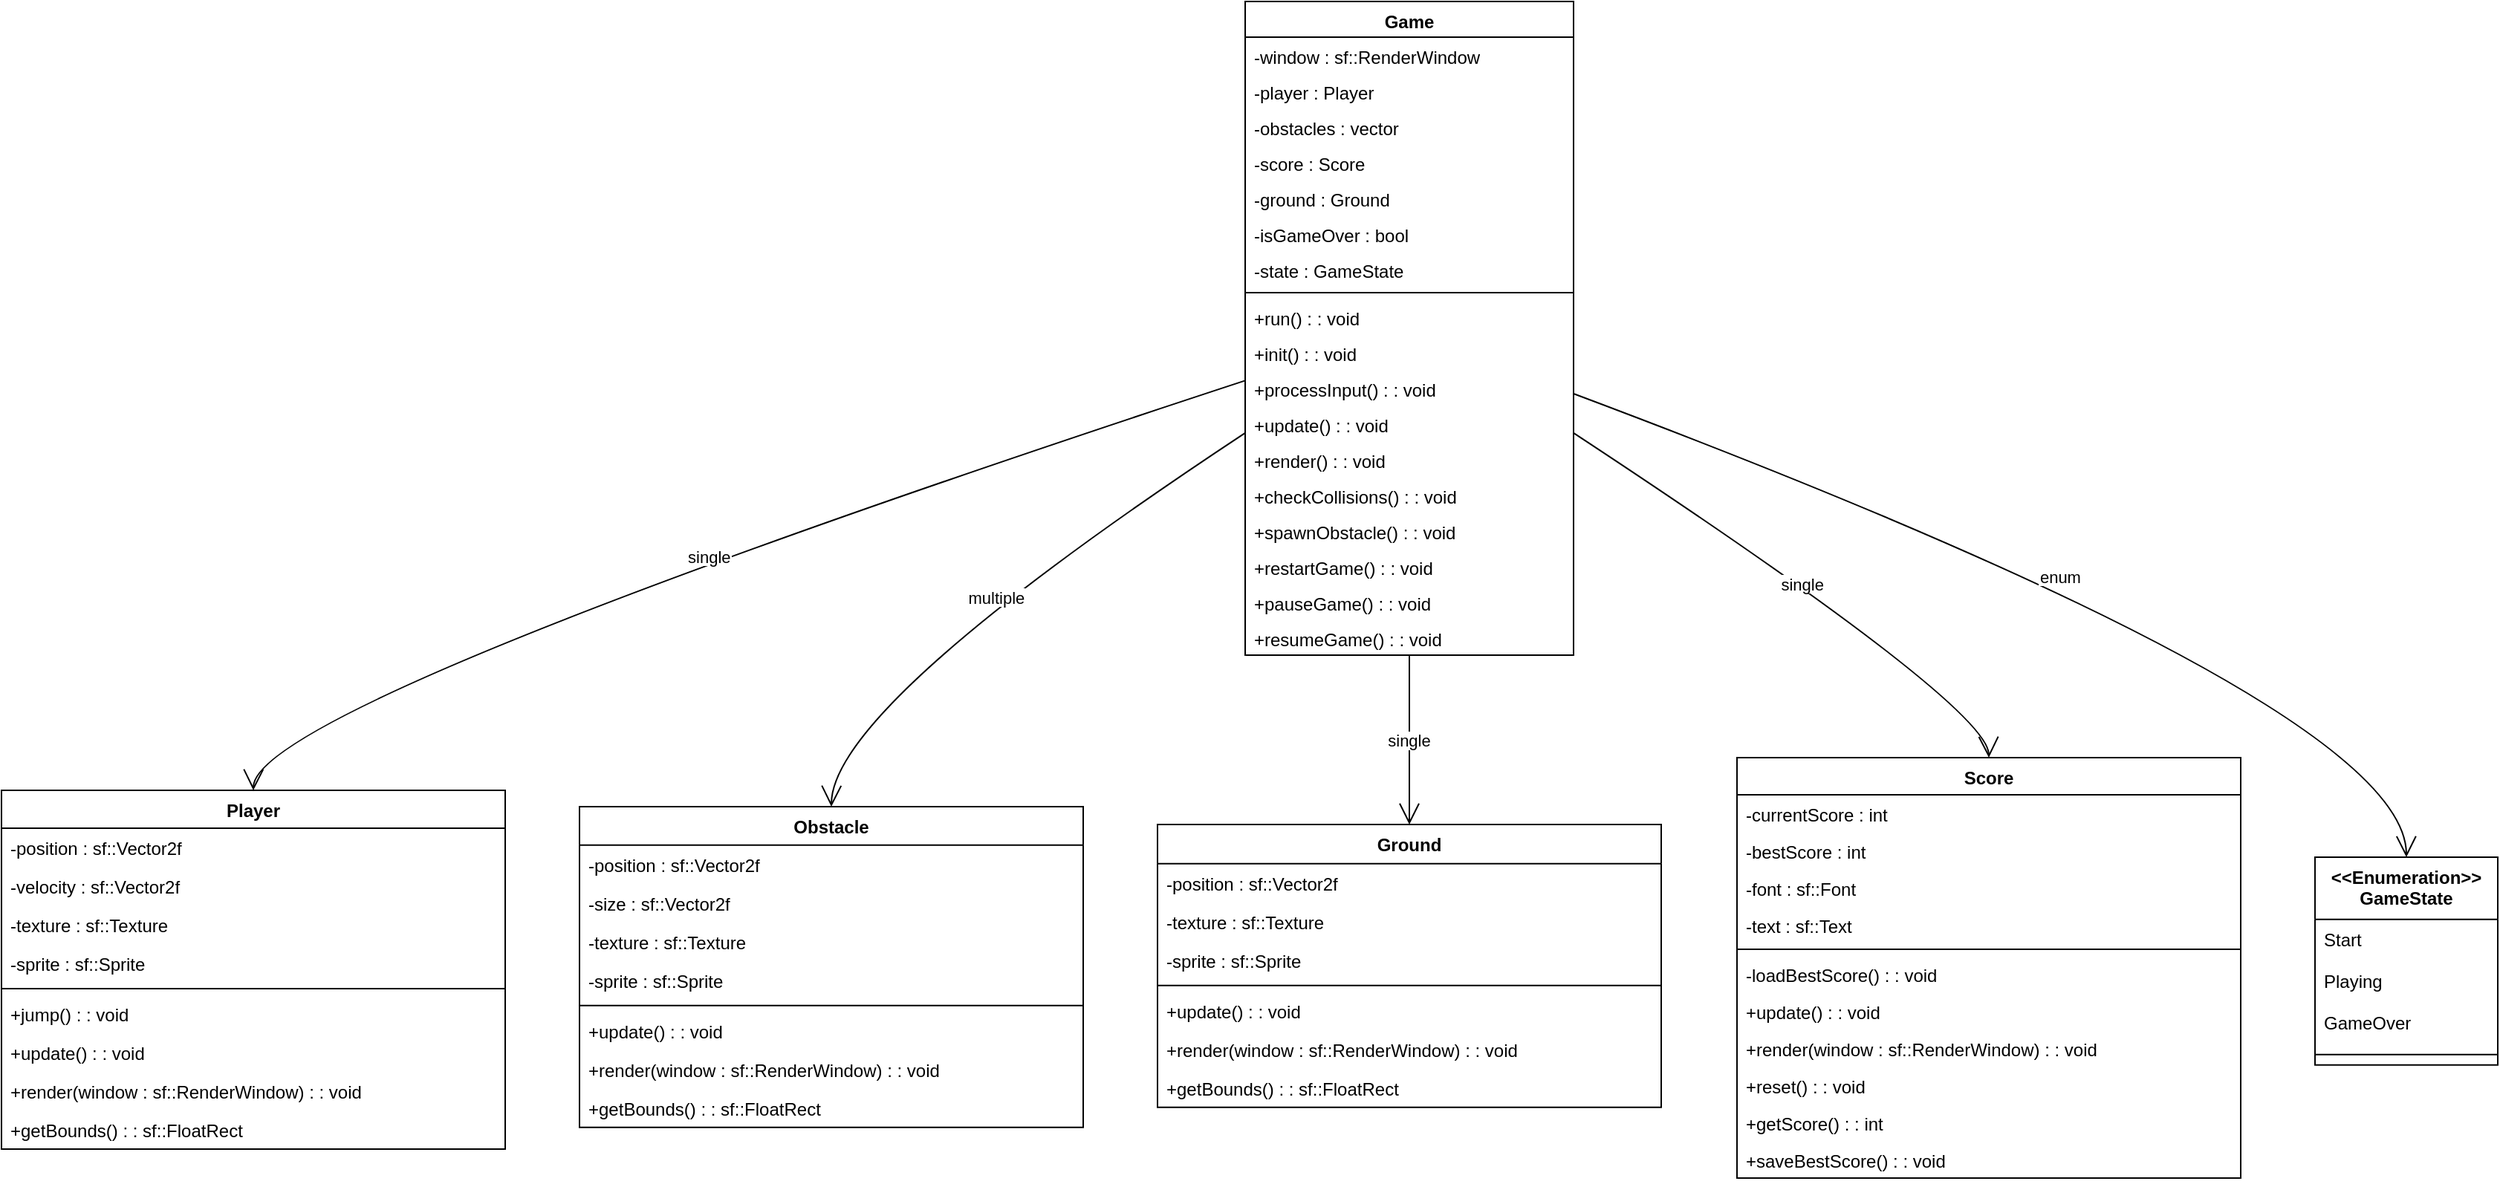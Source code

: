 <mxfile version="24.7.17" pages="3">
  <diagram name="Class" id="2NHg6Sjkso6roxGbS1gl">
    <mxGraphModel dx="2280" dy="1520" grid="1" gridSize="10" guides="1" tooltips="1" connect="1" arrows="1" fold="1" page="1" pageScale="1" pageWidth="827" pageHeight="1169" math="0" shadow="0">
      <root>
        <mxCell id="0" />
        <mxCell id="1" parent="0" />
        <mxCell id="7zaX8z3WFv0U1fQSh7Mq-1" value="Game" style="swimlane;fontStyle=1;align=center;verticalAlign=top;childLayout=stackLayout;horizontal=1;startSize=24;horizontalStack=0;resizeParent=1;resizeParentMax=0;resizeLast=0;collapsible=0;marginBottom=0;" vertex="1" parent="1">
          <mxGeometry x="857" y="280" width="221" height="440" as="geometry" />
        </mxCell>
        <mxCell id="7zaX8z3WFv0U1fQSh7Mq-2" value="-window : sf::RenderWindow" style="text;strokeColor=none;fillColor=none;align=left;verticalAlign=top;spacingLeft=4;spacingRight=4;overflow=hidden;rotatable=0;points=[[0,0.5],[1,0.5]];portConstraint=eastwest;" vertex="1" parent="7zaX8z3WFv0U1fQSh7Mq-1">
          <mxGeometry y="24" width="221" height="24" as="geometry" />
        </mxCell>
        <mxCell id="7zaX8z3WFv0U1fQSh7Mq-3" value="-player : Player" style="text;strokeColor=none;fillColor=none;align=left;verticalAlign=top;spacingLeft=4;spacingRight=4;overflow=hidden;rotatable=0;points=[[0,0.5],[1,0.5]];portConstraint=eastwest;" vertex="1" parent="7zaX8z3WFv0U1fQSh7Mq-1">
          <mxGeometry y="48" width="221" height="24" as="geometry" />
        </mxCell>
        <mxCell id="7zaX8z3WFv0U1fQSh7Mq-4" value="-obstacles : vector" style="text;strokeColor=none;fillColor=none;align=left;verticalAlign=top;spacingLeft=4;spacingRight=4;overflow=hidden;rotatable=0;points=[[0,0.5],[1,0.5]];portConstraint=eastwest;" vertex="1" parent="7zaX8z3WFv0U1fQSh7Mq-1">
          <mxGeometry y="72" width="221" height="24" as="geometry" />
        </mxCell>
        <mxCell id="7zaX8z3WFv0U1fQSh7Mq-5" value="-score : Score" style="text;strokeColor=none;fillColor=none;align=left;verticalAlign=top;spacingLeft=4;spacingRight=4;overflow=hidden;rotatable=0;points=[[0,0.5],[1,0.5]];portConstraint=eastwest;" vertex="1" parent="7zaX8z3WFv0U1fQSh7Mq-1">
          <mxGeometry y="96" width="221" height="24" as="geometry" />
        </mxCell>
        <mxCell id="7zaX8z3WFv0U1fQSh7Mq-6" value="-ground : Ground" style="text;strokeColor=none;fillColor=none;align=left;verticalAlign=top;spacingLeft=4;spacingRight=4;overflow=hidden;rotatable=0;points=[[0,0.5],[1,0.5]];portConstraint=eastwest;" vertex="1" parent="7zaX8z3WFv0U1fQSh7Mq-1">
          <mxGeometry y="120" width="221" height="24" as="geometry" />
        </mxCell>
        <mxCell id="7zaX8z3WFv0U1fQSh7Mq-7" value="-isGameOver : bool" style="text;strokeColor=none;fillColor=none;align=left;verticalAlign=top;spacingLeft=4;spacingRight=4;overflow=hidden;rotatable=0;points=[[0,0.5],[1,0.5]];portConstraint=eastwest;" vertex="1" parent="7zaX8z3WFv0U1fQSh7Mq-1">
          <mxGeometry y="144" width="221" height="24" as="geometry" />
        </mxCell>
        <mxCell id="7zaX8z3WFv0U1fQSh7Mq-8" value="-state : GameState" style="text;strokeColor=none;fillColor=none;align=left;verticalAlign=top;spacingLeft=4;spacingRight=4;overflow=hidden;rotatable=0;points=[[0,0.5],[1,0.5]];portConstraint=eastwest;" vertex="1" parent="7zaX8z3WFv0U1fQSh7Mq-1">
          <mxGeometry y="168" width="221" height="24" as="geometry" />
        </mxCell>
        <mxCell id="7zaX8z3WFv0U1fQSh7Mq-9" style="line;strokeWidth=1;fillColor=none;align=left;verticalAlign=middle;spacingTop=-1;spacingLeft=3;spacingRight=3;rotatable=0;labelPosition=right;points=[];portConstraint=eastwest;strokeColor=inherit;" vertex="1" parent="7zaX8z3WFv0U1fQSh7Mq-1">
          <mxGeometry y="192" width="221" height="8" as="geometry" />
        </mxCell>
        <mxCell id="7zaX8z3WFv0U1fQSh7Mq-10" value="+run() : : void" style="text;strokeColor=none;fillColor=none;align=left;verticalAlign=top;spacingLeft=4;spacingRight=4;overflow=hidden;rotatable=0;points=[[0,0.5],[1,0.5]];portConstraint=eastwest;" vertex="1" parent="7zaX8z3WFv0U1fQSh7Mq-1">
          <mxGeometry y="200" width="221" height="24" as="geometry" />
        </mxCell>
        <mxCell id="7zaX8z3WFv0U1fQSh7Mq-11" value="+init() : : void" style="text;strokeColor=none;fillColor=none;align=left;verticalAlign=top;spacingLeft=4;spacingRight=4;overflow=hidden;rotatable=0;points=[[0,0.5],[1,0.5]];portConstraint=eastwest;" vertex="1" parent="7zaX8z3WFv0U1fQSh7Mq-1">
          <mxGeometry y="224" width="221" height="24" as="geometry" />
        </mxCell>
        <mxCell id="7zaX8z3WFv0U1fQSh7Mq-12" value="+processInput() : : void" style="text;strokeColor=none;fillColor=none;align=left;verticalAlign=top;spacingLeft=4;spacingRight=4;overflow=hidden;rotatable=0;points=[[0,0.5],[1,0.5]];portConstraint=eastwest;" vertex="1" parent="7zaX8z3WFv0U1fQSh7Mq-1">
          <mxGeometry y="248" width="221" height="24" as="geometry" />
        </mxCell>
        <mxCell id="7zaX8z3WFv0U1fQSh7Mq-13" value="+update() : : void" style="text;strokeColor=none;fillColor=none;align=left;verticalAlign=top;spacingLeft=4;spacingRight=4;overflow=hidden;rotatable=0;points=[[0,0.5],[1,0.5]];portConstraint=eastwest;" vertex="1" parent="7zaX8z3WFv0U1fQSh7Mq-1">
          <mxGeometry y="272" width="221" height="24" as="geometry" />
        </mxCell>
        <mxCell id="7zaX8z3WFv0U1fQSh7Mq-14" value="+render() : : void" style="text;strokeColor=none;fillColor=none;align=left;verticalAlign=top;spacingLeft=4;spacingRight=4;overflow=hidden;rotatable=0;points=[[0,0.5],[1,0.5]];portConstraint=eastwest;" vertex="1" parent="7zaX8z3WFv0U1fQSh7Mq-1">
          <mxGeometry y="296" width="221" height="24" as="geometry" />
        </mxCell>
        <mxCell id="7zaX8z3WFv0U1fQSh7Mq-15" value="+checkCollisions() : : void" style="text;strokeColor=none;fillColor=none;align=left;verticalAlign=top;spacingLeft=4;spacingRight=4;overflow=hidden;rotatable=0;points=[[0,0.5],[1,0.5]];portConstraint=eastwest;" vertex="1" parent="7zaX8z3WFv0U1fQSh7Mq-1">
          <mxGeometry y="320" width="221" height="24" as="geometry" />
        </mxCell>
        <mxCell id="7zaX8z3WFv0U1fQSh7Mq-16" value="+spawnObstacle() : : void" style="text;strokeColor=none;fillColor=none;align=left;verticalAlign=top;spacingLeft=4;spacingRight=4;overflow=hidden;rotatable=0;points=[[0,0.5],[1,0.5]];portConstraint=eastwest;" vertex="1" parent="7zaX8z3WFv0U1fQSh7Mq-1">
          <mxGeometry y="344" width="221" height="24" as="geometry" />
        </mxCell>
        <mxCell id="7zaX8z3WFv0U1fQSh7Mq-17" value="+restartGame() : : void" style="text;strokeColor=none;fillColor=none;align=left;verticalAlign=top;spacingLeft=4;spacingRight=4;overflow=hidden;rotatable=0;points=[[0,0.5],[1,0.5]];portConstraint=eastwest;" vertex="1" parent="7zaX8z3WFv0U1fQSh7Mq-1">
          <mxGeometry y="368" width="221" height="24" as="geometry" />
        </mxCell>
        <mxCell id="7zaX8z3WFv0U1fQSh7Mq-18" value="+pauseGame() : : void" style="text;strokeColor=none;fillColor=none;align=left;verticalAlign=top;spacingLeft=4;spacingRight=4;overflow=hidden;rotatable=0;points=[[0,0.5],[1,0.5]];portConstraint=eastwest;" vertex="1" parent="7zaX8z3WFv0U1fQSh7Mq-1">
          <mxGeometry y="392" width="221" height="24" as="geometry" />
        </mxCell>
        <mxCell id="7zaX8z3WFv0U1fQSh7Mq-19" value="+resumeGame() : : void" style="text;strokeColor=none;fillColor=none;align=left;verticalAlign=top;spacingLeft=4;spacingRight=4;overflow=hidden;rotatable=0;points=[[0,0.5],[1,0.5]];portConstraint=eastwest;" vertex="1" parent="7zaX8z3WFv0U1fQSh7Mq-1">
          <mxGeometry y="416" width="221" height="24" as="geometry" />
        </mxCell>
        <mxCell id="7zaX8z3WFv0U1fQSh7Mq-20" value="Player" style="swimlane;fontStyle=1;align=center;verticalAlign=top;childLayout=stackLayout;horizontal=1;startSize=25.5;horizontalStack=0;resizeParent=1;resizeParentMax=0;resizeLast=0;collapsible=0;marginBottom=0;" vertex="1" parent="1">
          <mxGeometry x="20" y="811" width="339" height="241.5" as="geometry" />
        </mxCell>
        <mxCell id="7zaX8z3WFv0U1fQSh7Mq-21" value="-position : sf::Vector2f" style="text;strokeColor=none;fillColor=none;align=left;verticalAlign=top;spacingLeft=4;spacingRight=4;overflow=hidden;rotatable=0;points=[[0,0.5],[1,0.5]];portConstraint=eastwest;" vertex="1" parent="7zaX8z3WFv0U1fQSh7Mq-20">
          <mxGeometry y="25.5" width="339" height="26" as="geometry" />
        </mxCell>
        <mxCell id="7zaX8z3WFv0U1fQSh7Mq-22" value="-velocity : sf::Vector2f" style="text;strokeColor=none;fillColor=none;align=left;verticalAlign=top;spacingLeft=4;spacingRight=4;overflow=hidden;rotatable=0;points=[[0,0.5],[1,0.5]];portConstraint=eastwest;" vertex="1" parent="7zaX8z3WFv0U1fQSh7Mq-20">
          <mxGeometry y="51.5" width="339" height="26" as="geometry" />
        </mxCell>
        <mxCell id="7zaX8z3WFv0U1fQSh7Mq-23" value="-texture : sf::Texture" style="text;strokeColor=none;fillColor=none;align=left;verticalAlign=top;spacingLeft=4;spacingRight=4;overflow=hidden;rotatable=0;points=[[0,0.5],[1,0.5]];portConstraint=eastwest;" vertex="1" parent="7zaX8z3WFv0U1fQSh7Mq-20">
          <mxGeometry y="77.5" width="339" height="26" as="geometry" />
        </mxCell>
        <mxCell id="7zaX8z3WFv0U1fQSh7Mq-24" value="-sprite : sf::Sprite" style="text;strokeColor=none;fillColor=none;align=left;verticalAlign=top;spacingLeft=4;spacingRight=4;overflow=hidden;rotatable=0;points=[[0,0.5],[1,0.5]];portConstraint=eastwest;" vertex="1" parent="7zaX8z3WFv0U1fQSh7Mq-20">
          <mxGeometry y="103.5" width="339" height="26" as="geometry" />
        </mxCell>
        <mxCell id="7zaX8z3WFv0U1fQSh7Mq-25" style="line;strokeWidth=1;fillColor=none;align=left;verticalAlign=middle;spacingTop=-1;spacingLeft=3;spacingRight=3;rotatable=0;labelPosition=right;points=[];portConstraint=eastwest;strokeColor=inherit;" vertex="1" parent="7zaX8z3WFv0U1fQSh7Mq-20">
          <mxGeometry y="129.5" width="339" height="8" as="geometry" />
        </mxCell>
        <mxCell id="7zaX8z3WFv0U1fQSh7Mq-26" value="+jump() : : void" style="text;strokeColor=none;fillColor=none;align=left;verticalAlign=top;spacingLeft=4;spacingRight=4;overflow=hidden;rotatable=0;points=[[0,0.5],[1,0.5]];portConstraint=eastwest;" vertex="1" parent="7zaX8z3WFv0U1fQSh7Mq-20">
          <mxGeometry y="137.5" width="339" height="26" as="geometry" />
        </mxCell>
        <mxCell id="7zaX8z3WFv0U1fQSh7Mq-27" value="+update() : : void" style="text;strokeColor=none;fillColor=none;align=left;verticalAlign=top;spacingLeft=4;spacingRight=4;overflow=hidden;rotatable=0;points=[[0,0.5],[1,0.5]];portConstraint=eastwest;" vertex="1" parent="7zaX8z3WFv0U1fQSh7Mq-20">
          <mxGeometry y="163.5" width="339" height="26" as="geometry" />
        </mxCell>
        <mxCell id="7zaX8z3WFv0U1fQSh7Mq-28" value="+render(window : sf::RenderWindow) : : void" style="text;strokeColor=none;fillColor=none;align=left;verticalAlign=top;spacingLeft=4;spacingRight=4;overflow=hidden;rotatable=0;points=[[0,0.5],[1,0.5]];portConstraint=eastwest;" vertex="1" parent="7zaX8z3WFv0U1fQSh7Mq-20">
          <mxGeometry y="189.5" width="339" height="26" as="geometry" />
        </mxCell>
        <mxCell id="7zaX8z3WFv0U1fQSh7Mq-29" value="+getBounds() : : sf::FloatRect" style="text;strokeColor=none;fillColor=none;align=left;verticalAlign=top;spacingLeft=4;spacingRight=4;overflow=hidden;rotatable=0;points=[[0,0.5],[1,0.5]];portConstraint=eastwest;" vertex="1" parent="7zaX8z3WFv0U1fQSh7Mq-20">
          <mxGeometry y="215.5" width="339" height="26" as="geometry" />
        </mxCell>
        <mxCell id="7zaX8z3WFv0U1fQSh7Mq-30" value="Obstacle" style="swimlane;fontStyle=1;align=center;verticalAlign=top;childLayout=stackLayout;horizontal=1;startSize=25.875;horizontalStack=0;resizeParent=1;resizeParentMax=0;resizeLast=0;collapsible=0;marginBottom=0;" vertex="1" parent="1">
          <mxGeometry x="409" y="822" width="339" height="215.875" as="geometry" />
        </mxCell>
        <mxCell id="7zaX8z3WFv0U1fQSh7Mq-31" value="-position : sf::Vector2f" style="text;strokeColor=none;fillColor=none;align=left;verticalAlign=top;spacingLeft=4;spacingRight=4;overflow=hidden;rotatable=0;points=[[0,0.5],[1,0.5]];portConstraint=eastwest;" vertex="1" parent="7zaX8z3WFv0U1fQSh7Mq-30">
          <mxGeometry y="25.875" width="339" height="26" as="geometry" />
        </mxCell>
        <mxCell id="7zaX8z3WFv0U1fQSh7Mq-32" value="-size : sf::Vector2f" style="text;strokeColor=none;fillColor=none;align=left;verticalAlign=top;spacingLeft=4;spacingRight=4;overflow=hidden;rotatable=0;points=[[0,0.5],[1,0.5]];portConstraint=eastwest;" vertex="1" parent="7zaX8z3WFv0U1fQSh7Mq-30">
          <mxGeometry y="51.875" width="339" height="26" as="geometry" />
        </mxCell>
        <mxCell id="7zaX8z3WFv0U1fQSh7Mq-33" value="-texture : sf::Texture" style="text;strokeColor=none;fillColor=none;align=left;verticalAlign=top;spacingLeft=4;spacingRight=4;overflow=hidden;rotatable=0;points=[[0,0.5],[1,0.5]];portConstraint=eastwest;" vertex="1" parent="7zaX8z3WFv0U1fQSh7Mq-30">
          <mxGeometry y="77.875" width="339" height="26" as="geometry" />
        </mxCell>
        <mxCell id="7zaX8z3WFv0U1fQSh7Mq-34" value="-sprite : sf::Sprite" style="text;strokeColor=none;fillColor=none;align=left;verticalAlign=top;spacingLeft=4;spacingRight=4;overflow=hidden;rotatable=0;points=[[0,0.5],[1,0.5]];portConstraint=eastwest;" vertex="1" parent="7zaX8z3WFv0U1fQSh7Mq-30">
          <mxGeometry y="103.875" width="339" height="26" as="geometry" />
        </mxCell>
        <mxCell id="7zaX8z3WFv0U1fQSh7Mq-35" style="line;strokeWidth=1;fillColor=none;align=left;verticalAlign=middle;spacingTop=-1;spacingLeft=3;spacingRight=3;rotatable=0;labelPosition=right;points=[];portConstraint=eastwest;strokeColor=inherit;" vertex="1" parent="7zaX8z3WFv0U1fQSh7Mq-30">
          <mxGeometry y="129.875" width="339" height="8" as="geometry" />
        </mxCell>
        <mxCell id="7zaX8z3WFv0U1fQSh7Mq-36" value="+update() : : void" style="text;strokeColor=none;fillColor=none;align=left;verticalAlign=top;spacingLeft=4;spacingRight=4;overflow=hidden;rotatable=0;points=[[0,0.5],[1,0.5]];portConstraint=eastwest;" vertex="1" parent="7zaX8z3WFv0U1fQSh7Mq-30">
          <mxGeometry y="137.875" width="339" height="26" as="geometry" />
        </mxCell>
        <mxCell id="7zaX8z3WFv0U1fQSh7Mq-37" value="+render(window : sf::RenderWindow) : : void" style="text;strokeColor=none;fillColor=none;align=left;verticalAlign=top;spacingLeft=4;spacingRight=4;overflow=hidden;rotatable=0;points=[[0,0.5],[1,0.5]];portConstraint=eastwest;" vertex="1" parent="7zaX8z3WFv0U1fQSh7Mq-30">
          <mxGeometry y="163.875" width="339" height="26" as="geometry" />
        </mxCell>
        <mxCell id="7zaX8z3WFv0U1fQSh7Mq-38" value="+getBounds() : : sf::FloatRect" style="text;strokeColor=none;fillColor=none;align=left;verticalAlign=top;spacingLeft=4;spacingRight=4;overflow=hidden;rotatable=0;points=[[0,0.5],[1,0.5]];portConstraint=eastwest;" vertex="1" parent="7zaX8z3WFv0U1fQSh7Mq-30">
          <mxGeometry y="189.875" width="339" height="26" as="geometry" />
        </mxCell>
        <mxCell id="7zaX8z3WFv0U1fQSh7Mq-39" value="Ground" style="swimlane;fontStyle=1;align=center;verticalAlign=top;childLayout=stackLayout;horizontal=1;startSize=26.357;horizontalStack=0;resizeParent=1;resizeParentMax=0;resizeLast=0;collapsible=0;marginBottom=0;" vertex="1" parent="1">
          <mxGeometry x="798" y="834" width="339" height="190.357" as="geometry" />
        </mxCell>
        <mxCell id="7zaX8z3WFv0U1fQSh7Mq-40" value="-position : sf::Vector2f" style="text;strokeColor=none;fillColor=none;align=left;verticalAlign=top;spacingLeft=4;spacingRight=4;overflow=hidden;rotatable=0;points=[[0,0.5],[1,0.5]];portConstraint=eastwest;" vertex="1" parent="7zaX8z3WFv0U1fQSh7Mq-39">
          <mxGeometry y="26.357" width="339" height="26" as="geometry" />
        </mxCell>
        <mxCell id="7zaX8z3WFv0U1fQSh7Mq-41" value="-texture : sf::Texture" style="text;strokeColor=none;fillColor=none;align=left;verticalAlign=top;spacingLeft=4;spacingRight=4;overflow=hidden;rotatable=0;points=[[0,0.5],[1,0.5]];portConstraint=eastwest;" vertex="1" parent="7zaX8z3WFv0U1fQSh7Mq-39">
          <mxGeometry y="52.357" width="339" height="26" as="geometry" />
        </mxCell>
        <mxCell id="7zaX8z3WFv0U1fQSh7Mq-42" value="-sprite : sf::Sprite" style="text;strokeColor=none;fillColor=none;align=left;verticalAlign=top;spacingLeft=4;spacingRight=4;overflow=hidden;rotatable=0;points=[[0,0.5],[1,0.5]];portConstraint=eastwest;" vertex="1" parent="7zaX8z3WFv0U1fQSh7Mq-39">
          <mxGeometry y="78.357" width="339" height="26" as="geometry" />
        </mxCell>
        <mxCell id="7zaX8z3WFv0U1fQSh7Mq-43" style="line;strokeWidth=1;fillColor=none;align=left;verticalAlign=middle;spacingTop=-1;spacingLeft=3;spacingRight=3;rotatable=0;labelPosition=right;points=[];portConstraint=eastwest;strokeColor=inherit;" vertex="1" parent="7zaX8z3WFv0U1fQSh7Mq-39">
          <mxGeometry y="104.357" width="339" height="8" as="geometry" />
        </mxCell>
        <mxCell id="7zaX8z3WFv0U1fQSh7Mq-44" value="+update() : : void" style="text;strokeColor=none;fillColor=none;align=left;verticalAlign=top;spacingLeft=4;spacingRight=4;overflow=hidden;rotatable=0;points=[[0,0.5],[1,0.5]];portConstraint=eastwest;" vertex="1" parent="7zaX8z3WFv0U1fQSh7Mq-39">
          <mxGeometry y="112.357" width="339" height="26" as="geometry" />
        </mxCell>
        <mxCell id="7zaX8z3WFv0U1fQSh7Mq-45" value="+render(window : sf::RenderWindow) : : void" style="text;strokeColor=none;fillColor=none;align=left;verticalAlign=top;spacingLeft=4;spacingRight=4;overflow=hidden;rotatable=0;points=[[0,0.5],[1,0.5]];portConstraint=eastwest;" vertex="1" parent="7zaX8z3WFv0U1fQSh7Mq-39">
          <mxGeometry y="138.357" width="339" height="26" as="geometry" />
        </mxCell>
        <mxCell id="7zaX8z3WFv0U1fQSh7Mq-46" value="+getBounds() : : sf::FloatRect" style="text;strokeColor=none;fillColor=none;align=left;verticalAlign=top;spacingLeft=4;spacingRight=4;overflow=hidden;rotatable=0;points=[[0,0.5],[1,0.5]];portConstraint=eastwest;" vertex="1" parent="7zaX8z3WFv0U1fQSh7Mq-39">
          <mxGeometry y="164.357" width="339" height="26" as="geometry" />
        </mxCell>
        <mxCell id="7zaX8z3WFv0U1fQSh7Mq-47" value="Score" style="swimlane;fontStyle=1;align=center;verticalAlign=top;childLayout=stackLayout;horizontal=1;startSize=24.955;horizontalStack=0;resizeParent=1;resizeParentMax=0;resizeLast=0;collapsible=0;marginBottom=0;" vertex="1" parent="1">
          <mxGeometry x="1188" y="789" width="339" height="282.955" as="geometry" />
        </mxCell>
        <mxCell id="7zaX8z3WFv0U1fQSh7Mq-48" value="-currentScore : int" style="text;strokeColor=none;fillColor=none;align=left;verticalAlign=top;spacingLeft=4;spacingRight=4;overflow=hidden;rotatable=0;points=[[0,0.5],[1,0.5]];portConstraint=eastwest;" vertex="1" parent="7zaX8z3WFv0U1fQSh7Mq-47">
          <mxGeometry y="24.955" width="339" height="25" as="geometry" />
        </mxCell>
        <mxCell id="7zaX8z3WFv0U1fQSh7Mq-49" value="-bestScore : int" style="text;strokeColor=none;fillColor=none;align=left;verticalAlign=top;spacingLeft=4;spacingRight=4;overflow=hidden;rotatable=0;points=[[0,0.5],[1,0.5]];portConstraint=eastwest;" vertex="1" parent="7zaX8z3WFv0U1fQSh7Mq-47">
          <mxGeometry y="49.955" width="339" height="25" as="geometry" />
        </mxCell>
        <mxCell id="7zaX8z3WFv0U1fQSh7Mq-50" value="-font : sf::Font" style="text;strokeColor=none;fillColor=none;align=left;verticalAlign=top;spacingLeft=4;spacingRight=4;overflow=hidden;rotatable=0;points=[[0,0.5],[1,0.5]];portConstraint=eastwest;" vertex="1" parent="7zaX8z3WFv0U1fQSh7Mq-47">
          <mxGeometry y="74.955" width="339" height="25" as="geometry" />
        </mxCell>
        <mxCell id="7zaX8z3WFv0U1fQSh7Mq-51" value="-text : sf::Text" style="text;strokeColor=none;fillColor=none;align=left;verticalAlign=top;spacingLeft=4;spacingRight=4;overflow=hidden;rotatable=0;points=[[0,0.5],[1,0.5]];portConstraint=eastwest;" vertex="1" parent="7zaX8z3WFv0U1fQSh7Mq-47">
          <mxGeometry y="99.955" width="339" height="25" as="geometry" />
        </mxCell>
        <mxCell id="7zaX8z3WFv0U1fQSh7Mq-52" style="line;strokeWidth=1;fillColor=none;align=left;verticalAlign=middle;spacingTop=-1;spacingLeft=3;spacingRight=3;rotatable=0;labelPosition=right;points=[];portConstraint=eastwest;strokeColor=inherit;" vertex="1" parent="7zaX8z3WFv0U1fQSh7Mq-47">
          <mxGeometry y="124.955" width="339" height="8" as="geometry" />
        </mxCell>
        <mxCell id="7zaX8z3WFv0U1fQSh7Mq-53" value="-loadBestScore() : : void" style="text;strokeColor=none;fillColor=none;align=left;verticalAlign=top;spacingLeft=4;spacingRight=4;overflow=hidden;rotatable=0;points=[[0,0.5],[1,0.5]];portConstraint=eastwest;" vertex="1" parent="7zaX8z3WFv0U1fQSh7Mq-47">
          <mxGeometry y="132.955" width="339" height="25" as="geometry" />
        </mxCell>
        <mxCell id="7zaX8z3WFv0U1fQSh7Mq-54" value="+update() : : void" style="text;strokeColor=none;fillColor=none;align=left;verticalAlign=top;spacingLeft=4;spacingRight=4;overflow=hidden;rotatable=0;points=[[0,0.5],[1,0.5]];portConstraint=eastwest;" vertex="1" parent="7zaX8z3WFv0U1fQSh7Mq-47">
          <mxGeometry y="157.955" width="339" height="25" as="geometry" />
        </mxCell>
        <mxCell id="7zaX8z3WFv0U1fQSh7Mq-55" value="+render(window : sf::RenderWindow) : : void" style="text;strokeColor=none;fillColor=none;align=left;verticalAlign=top;spacingLeft=4;spacingRight=4;overflow=hidden;rotatable=0;points=[[0,0.5],[1,0.5]];portConstraint=eastwest;" vertex="1" parent="7zaX8z3WFv0U1fQSh7Mq-47">
          <mxGeometry y="182.955" width="339" height="25" as="geometry" />
        </mxCell>
        <mxCell id="7zaX8z3WFv0U1fQSh7Mq-56" value="+reset() : : void" style="text;strokeColor=none;fillColor=none;align=left;verticalAlign=top;spacingLeft=4;spacingRight=4;overflow=hidden;rotatable=0;points=[[0,0.5],[1,0.5]];portConstraint=eastwest;" vertex="1" parent="7zaX8z3WFv0U1fQSh7Mq-47">
          <mxGeometry y="207.955" width="339" height="25" as="geometry" />
        </mxCell>
        <mxCell id="7zaX8z3WFv0U1fQSh7Mq-57" value="+getScore() : : int" style="text;strokeColor=none;fillColor=none;align=left;verticalAlign=top;spacingLeft=4;spacingRight=4;overflow=hidden;rotatable=0;points=[[0,0.5],[1,0.5]];portConstraint=eastwest;" vertex="1" parent="7zaX8z3WFv0U1fQSh7Mq-47">
          <mxGeometry y="232.955" width="339" height="25" as="geometry" />
        </mxCell>
        <mxCell id="7zaX8z3WFv0U1fQSh7Mq-58" value="+saveBestScore() : : void" style="text;strokeColor=none;fillColor=none;align=left;verticalAlign=top;spacingLeft=4;spacingRight=4;overflow=hidden;rotatable=0;points=[[0,0.5],[1,0.5]];portConstraint=eastwest;" vertex="1" parent="7zaX8z3WFv0U1fQSh7Mq-47">
          <mxGeometry y="257.955" width="339" height="25" as="geometry" />
        </mxCell>
        <mxCell id="7zaX8z3WFv0U1fQSh7Mq-59" value="&lt;&lt;Enumeration&gt;&gt;&#xa;GameState" style="swimlane;fontStyle=1;align=center;verticalAlign=top;childLayout=stackLayout;horizontal=1;startSize=41.85;horizontalStack=0;resizeParent=1;resizeParentMax=0;resizeLast=0;collapsible=0;marginBottom=0;" vertex="1" parent="1">
          <mxGeometry x="1577" y="856" width="123" height="139.85" as="geometry" />
        </mxCell>
        <mxCell id="7zaX8z3WFv0U1fQSh7Mq-60" value="Start" style="text;strokeColor=none;fillColor=none;align=left;verticalAlign=top;spacingLeft=4;spacingRight=4;overflow=hidden;rotatable=0;points=[[0,0.5],[1,0.5]];portConstraint=eastwest;" vertex="1" parent="7zaX8z3WFv0U1fQSh7Mq-59">
          <mxGeometry y="41.85" width="123" height="28" as="geometry" />
        </mxCell>
        <mxCell id="7zaX8z3WFv0U1fQSh7Mq-61" value="Playing" style="text;strokeColor=none;fillColor=none;align=left;verticalAlign=top;spacingLeft=4;spacingRight=4;overflow=hidden;rotatable=0;points=[[0,0.5],[1,0.5]];portConstraint=eastwest;" vertex="1" parent="7zaX8z3WFv0U1fQSh7Mq-59">
          <mxGeometry y="69.85" width="123" height="28" as="geometry" />
        </mxCell>
        <mxCell id="7zaX8z3WFv0U1fQSh7Mq-62" value="GameOver" style="text;strokeColor=none;fillColor=none;align=left;verticalAlign=top;spacingLeft=4;spacingRight=4;overflow=hidden;rotatable=0;points=[[0,0.5],[1,0.5]];portConstraint=eastwest;" vertex="1" parent="7zaX8z3WFv0U1fQSh7Mq-59">
          <mxGeometry y="97.85" width="123" height="28" as="geometry" />
        </mxCell>
        <mxCell id="7zaX8z3WFv0U1fQSh7Mq-63" style="line;strokeWidth=1;fillColor=none;align=left;verticalAlign=middle;spacingTop=-1;spacingLeft=3;spacingRight=3;rotatable=0;labelPosition=right;points=[];portConstraint=eastwest;strokeColor=inherit;" vertex="1" parent="7zaX8z3WFv0U1fQSh7Mq-59">
          <mxGeometry y="125.85" width="123" height="14" as="geometry" />
        </mxCell>
        <mxCell id="7zaX8z3WFv0U1fQSh7Mq-64" value="single" style="curved=1;startArrow=none;endArrow=open;endSize=12;exitX=0;exitY=0.58;entryX=0.5;entryY=0;rounded=0;" edge="1" parent="1" source="7zaX8z3WFv0U1fQSh7Mq-1" target="7zaX8z3WFv0U1fQSh7Mq-20">
          <mxGeometry relative="1" as="geometry">
            <Array as="points">
              <mxPoint x="190" y="754" />
            </Array>
          </mxGeometry>
        </mxCell>
        <mxCell id="7zaX8z3WFv0U1fQSh7Mq-65" value="multiple" style="curved=1;startArrow=none;endArrow=open;endSize=12;exitX=0;exitY=0.66;entryX=0.5;entryY=0;rounded=0;" edge="1" parent="1" source="7zaX8z3WFv0U1fQSh7Mq-1" target="7zaX8z3WFv0U1fQSh7Mq-30">
          <mxGeometry relative="1" as="geometry">
            <Array as="points">
              <mxPoint x="579" y="754" />
            </Array>
          </mxGeometry>
        </mxCell>
        <mxCell id="7zaX8z3WFv0U1fQSh7Mq-66" value="single" style="curved=1;startArrow=none;endArrow=open;endSize=12;exitX=0.5;exitY=1;entryX=0.5;entryY=0;rounded=0;" edge="1" parent="1" source="7zaX8z3WFv0U1fQSh7Mq-1" target="7zaX8z3WFv0U1fQSh7Mq-39">
          <mxGeometry relative="1" as="geometry">
            <Array as="points" />
          </mxGeometry>
        </mxCell>
        <mxCell id="7zaX8z3WFv0U1fQSh7Mq-67" value="single" style="curved=1;startArrow=none;endArrow=open;endSize=12;exitX=1;exitY=0.66;entryX=0.5;entryY=0;rounded=0;" edge="1" parent="1" source="7zaX8z3WFv0U1fQSh7Mq-1" target="7zaX8z3WFv0U1fQSh7Mq-47">
          <mxGeometry relative="1" as="geometry">
            <Array as="points">
              <mxPoint x="1357" y="754" />
            </Array>
          </mxGeometry>
        </mxCell>
        <mxCell id="7zaX8z3WFv0U1fQSh7Mq-68" value="enum" style="curved=1;startArrow=none;endArrow=open;endSize=12;exitX=1;exitY=0.6;entryX=0.5;entryY=0;rounded=0;" edge="1" parent="1" source="7zaX8z3WFv0U1fQSh7Mq-1" target="7zaX8z3WFv0U1fQSh7Mq-59">
          <mxGeometry relative="1" as="geometry">
            <Array as="points">
              <mxPoint x="1638" y="754" />
            </Array>
          </mxGeometry>
        </mxCell>
      </root>
    </mxGraphModel>
  </diagram>
  <diagram id="_hH6HIeK3jGBt9jA5n2h" name="Sequence">
    <mxGraphModel dx="2565" dy="1710" grid="1" gridSize="10" guides="1" tooltips="1" connect="1" arrows="1" fold="1" page="1" pageScale="1" pageWidth="827" pageHeight="1169" math="0" shadow="0">
      <root>
        <mxCell id="0" />
        <mxCell id="1" parent="0" />
        <mxCell id="J3fCesVut0iHw7vaN_9E-34" value="Game" style="shape=umlLifeline;perimeter=lifelinePerimeter;whiteSpace=wrap;container=1;dropTarget=0;collapsible=0;recursiveResize=0;outlineConnect=0;portConstraint=eastwest;newEdgeStyle={&quot;edgeStyle&quot;:&quot;elbowEdgeStyle&quot;,&quot;elbow&quot;:&quot;vertical&quot;,&quot;curved&quot;:0,&quot;rounded&quot;:0};size=65;" vertex="1" parent="1">
          <mxGeometry x="29" y="20" width="150" height="1613" as="geometry" />
        </mxCell>
        <mxCell id="J3fCesVut0iHw7vaN_9E-35" value="Player" style="shape=umlLifeline;perimeter=lifelinePerimeter;whiteSpace=wrap;container=1;dropTarget=0;collapsible=0;recursiveResize=0;outlineConnect=0;portConstraint=eastwest;newEdgeStyle={&quot;edgeStyle&quot;:&quot;elbowEdgeStyle&quot;,&quot;elbow&quot;:&quot;vertical&quot;,&quot;curved&quot;:0,&quot;rounded&quot;:0};size=65;" vertex="1" parent="1">
          <mxGeometry x="229" y="20" width="150" height="1613" as="geometry" />
        </mxCell>
        <mxCell id="J3fCesVut0iHw7vaN_9E-36" value="Obstacle" style="shape=umlLifeline;perimeter=lifelinePerimeter;whiteSpace=wrap;container=1;dropTarget=0;collapsible=0;recursiveResize=0;outlineConnect=0;portConstraint=eastwest;newEdgeStyle={&quot;edgeStyle&quot;:&quot;elbowEdgeStyle&quot;,&quot;elbow&quot;:&quot;vertical&quot;,&quot;curved&quot;:0,&quot;rounded&quot;:0};size=65;" vertex="1" parent="1">
          <mxGeometry x="429" y="20" width="150" height="1613" as="geometry" />
        </mxCell>
        <mxCell id="J3fCesVut0iHw7vaN_9E-37" value="Ground" style="shape=umlLifeline;perimeter=lifelinePerimeter;whiteSpace=wrap;container=1;dropTarget=0;collapsible=0;recursiveResize=0;outlineConnect=0;portConstraint=eastwest;newEdgeStyle={&quot;edgeStyle&quot;:&quot;elbowEdgeStyle&quot;,&quot;elbow&quot;:&quot;vertical&quot;,&quot;curved&quot;:0,&quot;rounded&quot;:0};size=65;" vertex="1" parent="1">
          <mxGeometry x="629" y="20" width="150" height="1613" as="geometry" />
        </mxCell>
        <mxCell id="J3fCesVut0iHw7vaN_9E-38" value="Score" style="shape=umlLifeline;perimeter=lifelinePerimeter;whiteSpace=wrap;container=1;dropTarget=0;collapsible=0;recursiveResize=0;outlineConnect=0;portConstraint=eastwest;newEdgeStyle={&quot;edgeStyle&quot;:&quot;elbowEdgeStyle&quot;,&quot;elbow&quot;:&quot;vertical&quot;,&quot;curved&quot;:0,&quot;rounded&quot;:0};size=65;" vertex="1" parent="1">
          <mxGeometry x="829" y="20" width="150" height="1613" as="geometry" />
        </mxCell>
        <mxCell id="J3fCesVut0iHw7vaN_9E-39" value="loop" style="shape=umlFrame;dashed=1;pointerEvents=0;dropTarget=0;strokeColor=#B3B3B3;height=20;width=40" vertex="1" parent="1">
          <mxGeometry x="20" y="173" width="895" height="1365" as="geometry" />
        </mxCell>
        <mxCell id="J3fCesVut0iHw7vaN_9E-40" value="[Game Loop]" style="text;strokeColor=none;fillColor=none;align=center;verticalAlign=middle;whiteSpace=wrap;" vertex="1" parent="J3fCesVut0iHw7vaN_9E-39">
          <mxGeometry x="40" width="855" height="20" as="geometry" />
        </mxCell>
        <mxCell id="J3fCesVut0iHw7vaN_9E-41" value="run()" style="curved=1;endArrow=block;rounded=0;" edge="1" parent="1" source="J3fCesVut0iHw7vaN_9E-34" target="J3fCesVut0iHw7vaN_9E-34">
          <mxGeometry relative="1" as="geometry">
            <Array as="points">
              <mxPoint x="155" y="123" />
              <mxPoint x="155" y="153" />
            </Array>
          </mxGeometry>
        </mxCell>
        <mxCell id="J3fCesVut0iHw7vaN_9E-42" value="processInput()" style="curved=1;endArrow=block;rounded=0;" edge="1" parent="1" source="J3fCesVut0iHw7vaN_9E-34" target="J3fCesVut0iHw7vaN_9E-34">
          <mxGeometry relative="1" as="geometry">
            <Array as="points">
              <mxPoint x="155" y="246" />
              <mxPoint x="155" y="276" />
            </Array>
          </mxGeometry>
        </mxCell>
        <mxCell id="J3fCesVut0iHw7vaN_9E-43" value="update()" style="verticalAlign=bottom;edgeStyle=elbowEdgeStyle;elbow=vertical;curved=0;rounded=0;endArrow=block;" edge="1" parent="1" source="J3fCesVut0iHw7vaN_9E-34" target="J3fCesVut0iHw7vaN_9E-35">
          <mxGeometry relative="1" as="geometry">
            <Array as="points">
              <mxPoint x="213" y="324" />
            </Array>
          </mxGeometry>
        </mxCell>
        <mxCell id="J3fCesVut0iHw7vaN_9E-44" value="updated position" style="verticalAlign=bottom;edgeStyle=elbowEdgeStyle;elbow=vertical;curved=0;rounded=0;dashed=1;dashPattern=2 3;endArrow=block;" edge="1" parent="1" source="J3fCesVut0iHw7vaN_9E-35" target="J3fCesVut0iHw7vaN_9E-34">
          <mxGeometry relative="1" as="geometry">
            <Array as="points">
              <mxPoint x="216" y="372" />
            </Array>
          </mxGeometry>
        </mxCell>
        <mxCell id="J3fCesVut0iHw7vaN_9E-45" value="update() (loop through obstacles)" style="verticalAlign=bottom;edgeStyle=elbowEdgeStyle;elbow=vertical;curved=0;rounded=0;endArrow=block;" edge="1" parent="1" source="J3fCesVut0iHw7vaN_9E-34" target="J3fCesVut0iHw7vaN_9E-36">
          <mxGeometry relative="1" as="geometry">
            <Array as="points">
              <mxPoint x="313" y="420" />
            </Array>
          </mxGeometry>
        </mxCell>
        <mxCell id="J3fCesVut0iHw7vaN_9E-46" value="updated position" style="verticalAlign=bottom;edgeStyle=elbowEdgeStyle;elbow=vertical;curved=0;rounded=0;dashed=1;dashPattern=2 3;endArrow=block;" edge="1" parent="1" source="J3fCesVut0iHw7vaN_9E-36" target="J3fCesVut0iHw7vaN_9E-34">
          <mxGeometry relative="1" as="geometry">
            <Array as="points">
              <mxPoint x="316" y="468" />
            </Array>
          </mxGeometry>
        </mxCell>
        <mxCell id="J3fCesVut0iHw7vaN_9E-47" value="update()" style="verticalAlign=bottom;edgeStyle=elbowEdgeStyle;elbow=vertical;curved=0;rounded=0;endArrow=block;" edge="1" parent="1" source="J3fCesVut0iHw7vaN_9E-34" target="J3fCesVut0iHw7vaN_9E-37">
          <mxGeometry relative="1" as="geometry">
            <Array as="points">
              <mxPoint x="413" y="516" />
            </Array>
          </mxGeometry>
        </mxCell>
        <mxCell id="J3fCesVut0iHw7vaN_9E-48" value="updated position" style="verticalAlign=bottom;edgeStyle=elbowEdgeStyle;elbow=vertical;curved=0;rounded=0;dashed=1;dashPattern=2 3;endArrow=block;" edge="1" parent="1" source="J3fCesVut0iHw7vaN_9E-37" target="J3fCesVut0iHw7vaN_9E-34">
          <mxGeometry relative="1" as="geometry">
            <Array as="points">
              <mxPoint x="416" y="564" />
            </Array>
          </mxGeometry>
        </mxCell>
        <mxCell id="J3fCesVut0iHw7vaN_9E-49" value="checkCollisions()" style="curved=1;endArrow=block;rounded=0;" edge="1" parent="1" source="J3fCesVut0iHw7vaN_9E-34" target="J3fCesVut0iHw7vaN_9E-34">
          <mxGeometry relative="1" as="geometry">
            <Array as="points">
              <mxPoint x="155" y="612" />
              <mxPoint x="155" y="642" />
            </Array>
          </mxGeometry>
        </mxCell>
        <mxCell id="J3fCesVut0iHw7vaN_9E-50" value="getBounds()" style="verticalAlign=bottom;edgeStyle=elbowEdgeStyle;elbow=vertical;curved=0;rounded=0;endArrow=block;" edge="1" parent="1" source="J3fCesVut0iHw7vaN_9E-34" target="J3fCesVut0iHw7vaN_9E-35">
          <mxGeometry relative="1" as="geometry">
            <Array as="points">
              <mxPoint x="213" y="690" />
            </Array>
          </mxGeometry>
        </mxCell>
        <mxCell id="J3fCesVut0iHw7vaN_9E-51" value="bounding box" style="verticalAlign=bottom;edgeStyle=elbowEdgeStyle;elbow=vertical;curved=0;rounded=0;dashed=1;dashPattern=2 3;endArrow=block;" edge="1" parent="1" source="J3fCesVut0iHw7vaN_9E-35" target="J3fCesVut0iHw7vaN_9E-34">
          <mxGeometry relative="1" as="geometry">
            <Array as="points">
              <mxPoint x="216" y="738" />
            </Array>
          </mxGeometry>
        </mxCell>
        <mxCell id="J3fCesVut0iHw7vaN_9E-52" value="getBounds() (loop)" style="verticalAlign=bottom;edgeStyle=elbowEdgeStyle;elbow=vertical;curved=0;rounded=0;endArrow=block;" edge="1" parent="1" source="J3fCesVut0iHw7vaN_9E-34" target="J3fCesVut0iHw7vaN_9E-36">
          <mxGeometry relative="1" as="geometry">
            <Array as="points">
              <mxPoint x="313" y="786" />
            </Array>
          </mxGeometry>
        </mxCell>
        <mxCell id="J3fCesVut0iHw7vaN_9E-53" value="bounding box" style="verticalAlign=bottom;edgeStyle=elbowEdgeStyle;elbow=vertical;curved=0;rounded=0;dashed=1;dashPattern=2 3;endArrow=block;" edge="1" parent="1" source="J3fCesVut0iHw7vaN_9E-36" target="J3fCesVut0iHw7vaN_9E-34">
          <mxGeometry relative="1" as="geometry">
            <Array as="points">
              <mxPoint x="316" y="834" />
            </Array>
          </mxGeometry>
        </mxCell>
        <mxCell id="J3fCesVut0iHw7vaN_9E-54" value="getBounds()" style="verticalAlign=bottom;edgeStyle=elbowEdgeStyle;elbow=vertical;curved=0;rounded=0;endArrow=block;" edge="1" parent="1" source="J3fCesVut0iHw7vaN_9E-34" target="J3fCesVut0iHw7vaN_9E-37">
          <mxGeometry relative="1" as="geometry">
            <Array as="points">
              <mxPoint x="413" y="882" />
            </Array>
          </mxGeometry>
        </mxCell>
        <mxCell id="J3fCesVut0iHw7vaN_9E-55" value="bounding box" style="verticalAlign=bottom;edgeStyle=elbowEdgeStyle;elbow=vertical;curved=0;rounded=0;dashed=1;dashPattern=2 3;endArrow=block;" edge="1" parent="1" source="J3fCesVut0iHw7vaN_9E-37" target="J3fCesVut0iHw7vaN_9E-34">
          <mxGeometry relative="1" as="geometry">
            <Array as="points">
              <mxPoint x="416" y="930" />
            </Array>
          </mxGeometry>
        </mxCell>
        <mxCell id="J3fCesVut0iHw7vaN_9E-56" value="collision detected?" style="curved=1;dashed=1;dashPattern=2 3;endArrow=block;rounded=0;" edge="1" parent="1" source="J3fCesVut0iHw7vaN_9E-34" target="J3fCesVut0iHw7vaN_9E-34">
          <mxGeometry relative="1" as="geometry">
            <Array as="points">
              <mxPoint x="155" y="978" />
              <mxPoint x="155" y="1008" />
            </Array>
          </mxGeometry>
        </mxCell>
        <mxCell id="J3fCesVut0iHw7vaN_9E-57" value="update()" style="verticalAlign=bottom;edgeStyle=elbowEdgeStyle;elbow=vertical;curved=0;rounded=0;endArrow=block;" edge="1" parent="1" source="J3fCesVut0iHw7vaN_9E-34" target="J3fCesVut0iHw7vaN_9E-38">
          <mxGeometry relative="1" as="geometry">
            <Array as="points">
              <mxPoint x="513" y="1056" />
            </Array>
          </mxGeometry>
        </mxCell>
        <mxCell id="J3fCesVut0iHw7vaN_9E-58" value="render()" style="curved=1;endArrow=block;rounded=0;" edge="1" parent="1" source="J3fCesVut0iHw7vaN_9E-34" target="J3fCesVut0iHw7vaN_9E-34">
          <mxGeometry relative="1" as="geometry">
            <Array as="points">
              <mxPoint x="155" y="1104" />
              <mxPoint x="155" y="1134" />
            </Array>
          </mxGeometry>
        </mxCell>
        <mxCell id="J3fCesVut0iHw7vaN_9E-59" value="render(window)" style="verticalAlign=bottom;edgeStyle=elbowEdgeStyle;elbow=vertical;curved=0;rounded=0;endArrow=block;" edge="1" parent="1" source="J3fCesVut0iHw7vaN_9E-34" target="J3fCesVut0iHw7vaN_9E-35">
          <mxGeometry relative="1" as="geometry">
            <Array as="points">
              <mxPoint x="213" y="1182" />
            </Array>
          </mxGeometry>
        </mxCell>
        <mxCell id="J3fCesVut0iHw7vaN_9E-60" value="rendered" style="verticalAlign=bottom;edgeStyle=elbowEdgeStyle;elbow=vertical;curved=0;rounded=0;dashed=1;dashPattern=2 3;endArrow=block;" edge="1" parent="1" source="J3fCesVut0iHw7vaN_9E-35" target="J3fCesVut0iHw7vaN_9E-34">
          <mxGeometry relative="1" as="geometry">
            <Array as="points">
              <mxPoint x="216" y="1230" />
            </Array>
          </mxGeometry>
        </mxCell>
        <mxCell id="J3fCesVut0iHw7vaN_9E-61" value="render(window) (loop)" style="verticalAlign=bottom;edgeStyle=elbowEdgeStyle;elbow=vertical;curved=0;rounded=0;endArrow=block;" edge="1" parent="1" source="J3fCesVut0iHw7vaN_9E-34" target="J3fCesVut0iHw7vaN_9E-36">
          <mxGeometry relative="1" as="geometry">
            <Array as="points">
              <mxPoint x="313" y="1278" />
            </Array>
          </mxGeometry>
        </mxCell>
        <mxCell id="J3fCesVut0iHw7vaN_9E-62" value="rendered" style="verticalAlign=bottom;edgeStyle=elbowEdgeStyle;elbow=vertical;curved=0;rounded=0;dashed=1;dashPattern=2 3;endArrow=block;" edge="1" parent="1" source="J3fCesVut0iHw7vaN_9E-36" target="J3fCesVut0iHw7vaN_9E-34">
          <mxGeometry relative="1" as="geometry">
            <Array as="points">
              <mxPoint x="316" y="1326" />
            </Array>
          </mxGeometry>
        </mxCell>
        <mxCell id="J3fCesVut0iHw7vaN_9E-63" value="render(window)" style="verticalAlign=bottom;edgeStyle=elbowEdgeStyle;elbow=vertical;curved=0;rounded=0;endArrow=block;" edge="1" parent="1" source="J3fCesVut0iHw7vaN_9E-34" target="J3fCesVut0iHw7vaN_9E-37">
          <mxGeometry relative="1" as="geometry">
            <Array as="points">
              <mxPoint x="413" y="1374" />
            </Array>
          </mxGeometry>
        </mxCell>
        <mxCell id="J3fCesVut0iHw7vaN_9E-64" value="rendered" style="verticalAlign=bottom;edgeStyle=elbowEdgeStyle;elbow=vertical;curved=0;rounded=0;dashed=1;dashPattern=2 3;endArrow=block;" edge="1" parent="1" source="J3fCesVut0iHw7vaN_9E-37" target="J3fCesVut0iHw7vaN_9E-34">
          <mxGeometry relative="1" as="geometry">
            <Array as="points">
              <mxPoint x="416" y="1422" />
            </Array>
          </mxGeometry>
        </mxCell>
        <mxCell id="J3fCesVut0iHw7vaN_9E-65" value="render(window)" style="verticalAlign=bottom;edgeStyle=elbowEdgeStyle;elbow=vertical;curved=0;rounded=0;endArrow=block;" edge="1" parent="1" source="J3fCesVut0iHw7vaN_9E-34" target="J3fCesVut0iHw7vaN_9E-38">
          <mxGeometry relative="1" as="geometry">
            <Array as="points">
              <mxPoint x="513" y="1470" />
            </Array>
          </mxGeometry>
        </mxCell>
        <mxCell id="J3fCesVut0iHw7vaN_9E-66" value="rendered" style="verticalAlign=bottom;edgeStyle=elbowEdgeStyle;elbow=vertical;curved=0;rounded=0;dashed=1;dashPattern=2 3;endArrow=block;" edge="1" parent="1" source="J3fCesVut0iHw7vaN_9E-38" target="J3fCesVut0iHw7vaN_9E-34">
          <mxGeometry relative="1" as="geometry">
            <Array as="points">
              <mxPoint x="516" y="1518" />
            </Array>
          </mxGeometry>
        </mxCell>
      </root>
    </mxGraphModel>
  </diagram>
  <diagram id="XRiqfyX_jynymb9Gpz5I" name="Activity">
    <mxGraphModel dx="1368" dy="912" grid="1" gridSize="10" guides="1" tooltips="1" connect="1" arrows="1" fold="1" page="1" pageScale="1" pageWidth="827" pageHeight="1169" math="0" shadow="0">
      <root>
        <mxCell id="0" />
        <mxCell id="1" parent="0" />
        <mxCell id="RsWOUgRJwh-9XD8q2HW8-1" value="Start Game" style="whiteSpace=wrap;strokeWidth=2;" vertex="1" parent="1">
          <mxGeometry x="210" y="20" width="141" height="49" as="geometry" />
        </mxCell>
        <mxCell id="RsWOUgRJwh-9XD8q2HW8-2" value="Initialize" style="whiteSpace=wrap;strokeWidth=2;" vertex="1" parent="1">
          <mxGeometry x="219" y="119" width="123" height="49" as="geometry" />
        </mxCell>
        <mxCell id="RsWOUgRJwh-9XD8q2HW8-3" value="Main Game Loop" style="whiteSpace=wrap;strokeWidth=2;" vertex="1" parent="1">
          <mxGeometry x="192" y="217" width="178" height="49" as="geometry" />
        </mxCell>
        <mxCell id="RsWOUgRJwh-9XD8q2HW8-4" value="Process Input" style="whiteSpace=wrap;strokeWidth=2;" vertex="1" parent="1">
          <mxGeometry x="136" y="316" width="155" height="49" as="geometry" />
        </mxCell>
        <mxCell id="RsWOUgRJwh-9XD8q2HW8-5" value="Update Game State" style="whiteSpace=wrap;strokeWidth=2;" vertex="1" parent="1">
          <mxGeometry x="113" y="414" width="200" height="49" as="geometry" />
        </mxCell>
        <mxCell id="RsWOUgRJwh-9XD8q2HW8-6" value="Check for Collisions" style="rhombus;strokeWidth=2;whiteSpace=wrap;" vertex="1" parent="1">
          <mxGeometry x="119" y="513" width="189" height="189" as="geometry" />
        </mxCell>
        <mxCell id="RsWOUgRJwh-9XD8q2HW8-7" value="End Game" style="whiteSpace=wrap;strokeWidth=2;" vertex="1" parent="1">
          <mxGeometry x="50" y="774" width="132" height="49" as="geometry" />
        </mxCell>
        <mxCell id="RsWOUgRJwh-9XD8q2HW8-8" value="Update Score" style="whiteSpace=wrap;strokeWidth=2;" vertex="1" parent="1">
          <mxGeometry x="248" y="774" width="156" height="49" as="geometry" />
        </mxCell>
        <mxCell id="RsWOUgRJwh-9XD8q2HW8-9" value="Render Game" style="whiteSpace=wrap;strokeWidth=2;" vertex="1" parent="1">
          <mxGeometry x="315" y="872" width="156" height="49" as="geometry" />
        </mxCell>
        <mxCell id="RsWOUgRJwh-9XD8q2HW8-10" value="Game Over Screen" style="whiteSpace=wrap;strokeWidth=2;" vertex="1" parent="1">
          <mxGeometry x="20" y="872" width="192" height="49" as="geometry" />
        </mxCell>
        <mxCell id="RsWOUgRJwh-9XD8q2HW8-11" value="" style="curved=1;startArrow=none;endArrow=block;exitX=0.5;exitY=0.99;entryX=0.5;entryY=-0.01;rounded=0;" edge="1" parent="1" source="RsWOUgRJwh-9XD8q2HW8-1" target="RsWOUgRJwh-9XD8q2HW8-2">
          <mxGeometry relative="1" as="geometry">
            <Array as="points" />
          </mxGeometry>
        </mxCell>
        <mxCell id="RsWOUgRJwh-9XD8q2HW8-12" value="" style="curved=1;startArrow=none;endArrow=block;exitX=0.5;exitY=0.98;entryX=0.5;entryY=0;rounded=0;" edge="1" parent="1" source="RsWOUgRJwh-9XD8q2HW8-2" target="RsWOUgRJwh-9XD8q2HW8-3">
          <mxGeometry relative="1" as="geometry">
            <Array as="points" />
          </mxGeometry>
        </mxCell>
        <mxCell id="RsWOUgRJwh-9XD8q2HW8-13" value="" style="curved=1;startArrow=none;endArrow=block;exitX=0.31;exitY=0.99;entryX=0.5;entryY=-0.01;rounded=0;" edge="1" parent="1" source="RsWOUgRJwh-9XD8q2HW8-3" target="RsWOUgRJwh-9XD8q2HW8-4">
          <mxGeometry relative="1" as="geometry">
            <Array as="points">
              <mxPoint x="213" y="291" />
            </Array>
          </mxGeometry>
        </mxCell>
        <mxCell id="RsWOUgRJwh-9XD8q2HW8-14" value="" style="curved=1;startArrow=none;endArrow=block;exitX=0.5;exitY=0.98;entryX=0.5;entryY=0;rounded=0;" edge="1" parent="1" source="RsWOUgRJwh-9XD8q2HW8-4" target="RsWOUgRJwh-9XD8q2HW8-5">
          <mxGeometry relative="1" as="geometry">
            <Array as="points" />
          </mxGeometry>
        </mxCell>
        <mxCell id="RsWOUgRJwh-9XD8q2HW8-15" value="" style="curved=1;startArrow=none;endArrow=block;exitX=0.5;exitY=0.99;entryX=0.5;entryY=0;rounded=0;" edge="1" parent="1" source="RsWOUgRJwh-9XD8q2HW8-5" target="RsWOUgRJwh-9XD8q2HW8-6">
          <mxGeometry relative="1" as="geometry">
            <Array as="points" />
          </mxGeometry>
        </mxCell>
        <mxCell id="RsWOUgRJwh-9XD8q2HW8-16" value="Collision Detected" style="curved=1;startArrow=none;endArrow=block;exitX=0.13;exitY=1;entryX=0.5;entryY=0;rounded=0;" edge="1" parent="1" source="RsWOUgRJwh-9XD8q2HW8-6" target="RsWOUgRJwh-9XD8q2HW8-7">
          <mxGeometry relative="1" as="geometry">
            <Array as="points">
              <mxPoint x="116" y="738" />
            </Array>
          </mxGeometry>
        </mxCell>
        <mxCell id="RsWOUgRJwh-9XD8q2HW8-17" value="No Collision" style="curved=1;startArrow=none;endArrow=block;exitX=0.93;exitY=1;entryX=0.5;entryY=0;rounded=0;" edge="1" parent="1" source="RsWOUgRJwh-9XD8q2HW8-6" target="RsWOUgRJwh-9XD8q2HW8-8">
          <mxGeometry relative="1" as="geometry">
            <Array as="points">
              <mxPoint x="325" y="738" />
            </Array>
          </mxGeometry>
        </mxCell>
        <mxCell id="RsWOUgRJwh-9XD8q2HW8-18" value="" style="curved=1;startArrow=none;endArrow=block;exitX=0.5;exitY=0.99;entryX=0.29;entryY=0.01;rounded=0;" edge="1" parent="1" source="RsWOUgRJwh-9XD8q2HW8-8" target="RsWOUgRJwh-9XD8q2HW8-9">
          <mxGeometry relative="1" as="geometry">
            <Array as="points">
              <mxPoint x="325" y="847" />
            </Array>
          </mxGeometry>
        </mxCell>
        <mxCell id="RsWOUgRJwh-9XD8q2HW8-19" value="" style="curved=1;startArrow=none;endArrow=block;exitX=0.68;exitY=0.01;entryX=0.96;entryY=0.99;rounded=0;" edge="1" parent="1" source="RsWOUgRJwh-9XD8q2HW8-9" target="RsWOUgRJwh-9XD8q2HW8-3">
          <mxGeometry relative="1" as="geometry">
            <Array as="points">
              <mxPoint x="449" y="847" />
              <mxPoint x="449" y="291" />
            </Array>
          </mxGeometry>
        </mxCell>
        <mxCell id="RsWOUgRJwh-9XD8q2HW8-20" value="" style="curved=1;startArrow=none;endArrow=block;exitX=0.5;exitY=0.99;entryX=0.5;entryY=0.01;rounded=0;" edge="1" parent="1" source="RsWOUgRJwh-9XD8q2HW8-7" target="RsWOUgRJwh-9XD8q2HW8-10">
          <mxGeometry relative="1" as="geometry">
            <Array as="points" />
          </mxGeometry>
        </mxCell>
      </root>
    </mxGraphModel>
  </diagram>
</mxfile>
